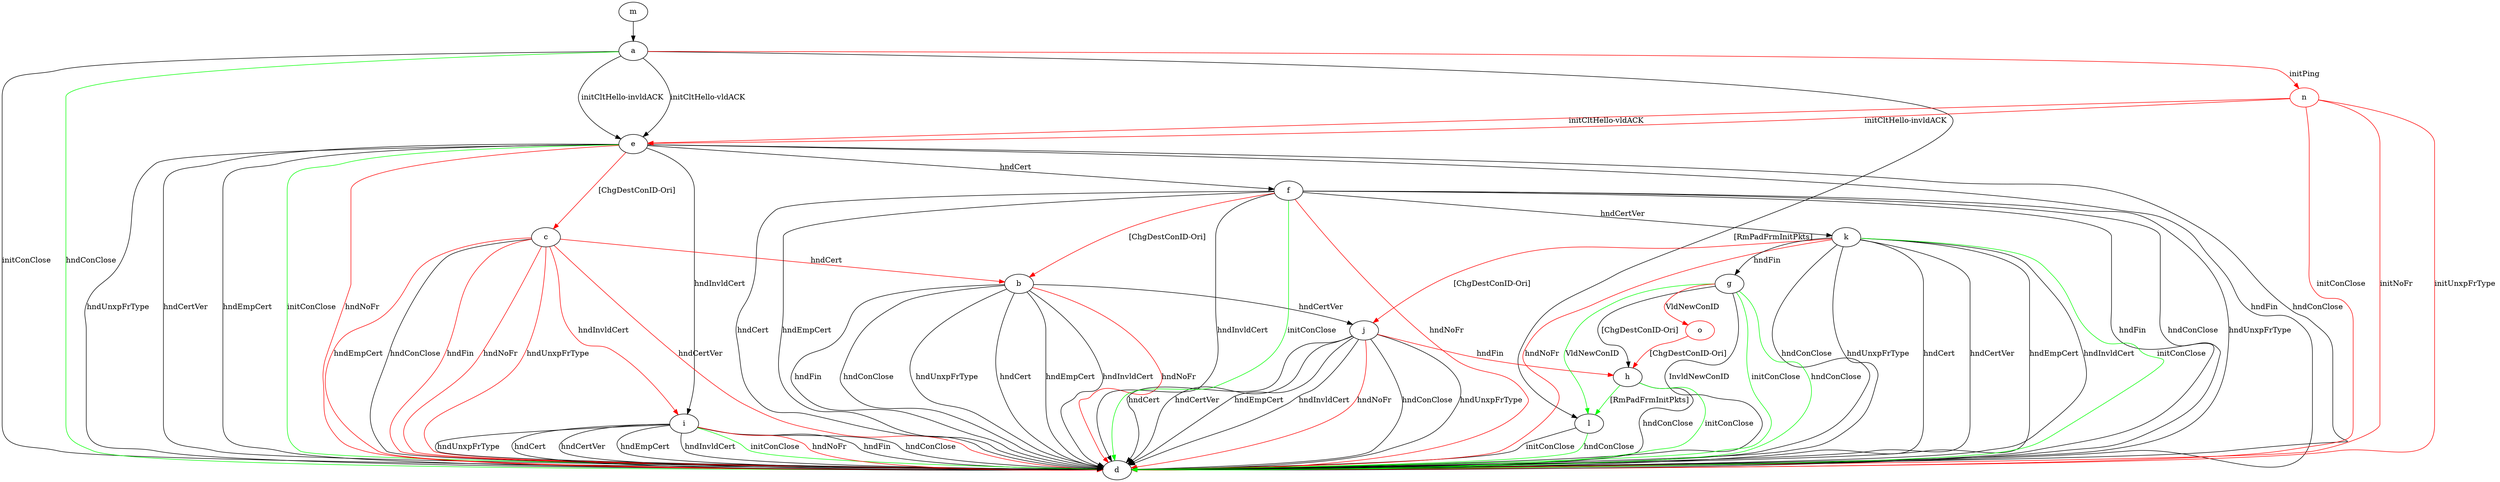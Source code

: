 digraph "" {
	a -> d	[key=0,
		label="initConClose "];
	a -> d	[key=1,
		color=green,
		label="hndConClose "];
	a -> e	[key=0,
		label="initCltHello-vldACK "];
	a -> e	[key=1,
		label="initCltHello-invldACK "];
	a -> l	[key=0,
		label="[RmPadFrmInitPkts] "];
	n	[color=red];
	a -> n	[key=0,
		color=red,
		label="initPing "];
	b -> d	[key=0,
		label="hndFin "];
	b -> d	[key=1,
		label="hndConClose "];
	b -> d	[key=2,
		label="hndUnxpFrType "];
	b -> d	[key=3,
		label="hndCert "];
	b -> d	[key=4,
		label="hndEmpCert "];
	b -> d	[key=5,
		label="hndInvldCert "];
	b -> d	[key=6,
		color=red,
		label="hndNoFr "];
	b -> j	[key=0,
		label="hndCertVer "];
	c -> b	[key=0,
		color=red,
		label="hndCert "];
	c -> d	[key=0,
		label="hndConClose "];
	c -> d	[key=1,
		color=red,
		label="hndFin "];
	c -> d	[key=2,
		color=red,
		label="hndNoFr "];
	c -> d	[key=3,
		color=red,
		label="hndUnxpFrType "];
	c -> d	[key=4,
		color=red,
		label="hndCertVer "];
	c -> d	[key=5,
		color=red,
		label="hndEmpCert "];
	c -> i	[key=0,
		color=red,
		label="hndInvldCert "];
	e -> c	[key=0,
		color=red,
		label="[ChgDestConID-Ori] "];
	e -> d	[key=0,
		label="hndFin "];
	e -> d	[key=1,
		label="hndConClose "];
	e -> d	[key=2,
		label="hndUnxpFrType "];
	e -> d	[key=3,
		label="hndCertVer "];
	e -> d	[key=4,
		label="hndEmpCert "];
	e -> d	[key=5,
		color=green,
		label="initConClose "];
	e -> d	[key=6,
		color=red,
		label="hndNoFr "];
	e -> f	[key=0,
		label="hndCert "];
	e -> i	[key=0,
		label="hndInvldCert "];
	f -> b	[key=0,
		color=red,
		label="[ChgDestConID-Ori] "];
	f -> d	[key=0,
		label="hndFin "];
	f -> d	[key=1,
		label="hndConClose "];
	f -> d	[key=2,
		label="hndUnxpFrType "];
	f -> d	[key=3,
		label="hndCert "];
	f -> d	[key=4,
		label="hndEmpCert "];
	f -> d	[key=5,
		label="hndInvldCert "];
	f -> d	[key=6,
		color=green,
		label="initConClose "];
	f -> d	[key=7,
		color=red,
		label="hndNoFr "];
	f -> k	[key=0,
		label="hndCertVer "];
	g -> d	[key=0,
		label="InvldNewConID "];
	g -> d	[key=1,
		color=green,
		label="initConClose "];
	g -> d	[key=2,
		color=green,
		label="hndConClose "];
	g -> h	[key=0,
		label="[ChgDestConID-Ori] "];
	g -> l	[key=0,
		color=green,
		label="VldNewConID "];
	o	[color=red];
	g -> o	[key=0,
		color=red,
		label="VldNewConID "];
	h -> d	[key=0,
		label="hndConClose "];
	h -> d	[key=1,
		color=green,
		label="initConClose "];
	h -> l	[key=0,
		color=green,
		label="[RmPadFrmInitPkts] "];
	i -> d	[key=0,
		label="hndFin "];
	i -> d	[key=1,
		label="hndConClose "];
	i -> d	[key=2,
		label="hndUnxpFrType "];
	i -> d	[key=3,
		label="hndCert "];
	i -> d	[key=4,
		label="hndCertVer "];
	i -> d	[key=5,
		label="hndEmpCert "];
	i -> d	[key=6,
		label="hndInvldCert "];
	i -> d	[key=7,
		color=green,
		label="initConClose "];
	i -> d	[key=8,
		color=red,
		label="hndNoFr "];
	j -> d	[key=0,
		label="hndConClose "];
	j -> d	[key=1,
		label="hndUnxpFrType "];
	j -> d	[key=2,
		label="hndCert "];
	j -> d	[key=3,
		label="hndCertVer "];
	j -> d	[key=4,
		label="hndEmpCert "];
	j -> d	[key=5,
		label="hndInvldCert "];
	j -> d	[key=6,
		color=red,
		label="hndNoFr "];
	j -> h	[key=0,
		color=red,
		label="hndFin "];
	k -> d	[key=0,
		label="hndConClose "];
	k -> d	[key=1,
		label="hndUnxpFrType "];
	k -> d	[key=2,
		label="hndCert "];
	k -> d	[key=3,
		label="hndCertVer "];
	k -> d	[key=4,
		label="hndEmpCert "];
	k -> d	[key=5,
		label="hndInvldCert "];
	k -> d	[key=6,
		color=green,
		label="initConClose "];
	k -> d	[key=7,
		color=red,
		label="hndNoFr "];
	k -> g	[key=0,
		label="hndFin "];
	k -> j	[key=0,
		color=red,
		label="[ChgDestConID-Ori] "];
	l -> d	[key=0,
		label="initConClose "];
	l -> d	[key=1,
		color=green,
		label="hndConClose "];
	m -> a	[key=0];
	n -> d	[key=0,
		color=red,
		label="initConClose "];
	n -> d	[key=1,
		color=red,
		label="initNoFr "];
	n -> d	[key=2,
		color=red,
		label="initUnxpFrType "];
	n -> e	[key=0,
		color=red,
		label="initCltHello-vldACK "];
	n -> e	[key=1,
		color=red,
		label="initCltHello-invldACK "];
	o -> h	[key=0,
		color=red,
		label="[ChgDestConID-Ori] "];
}
